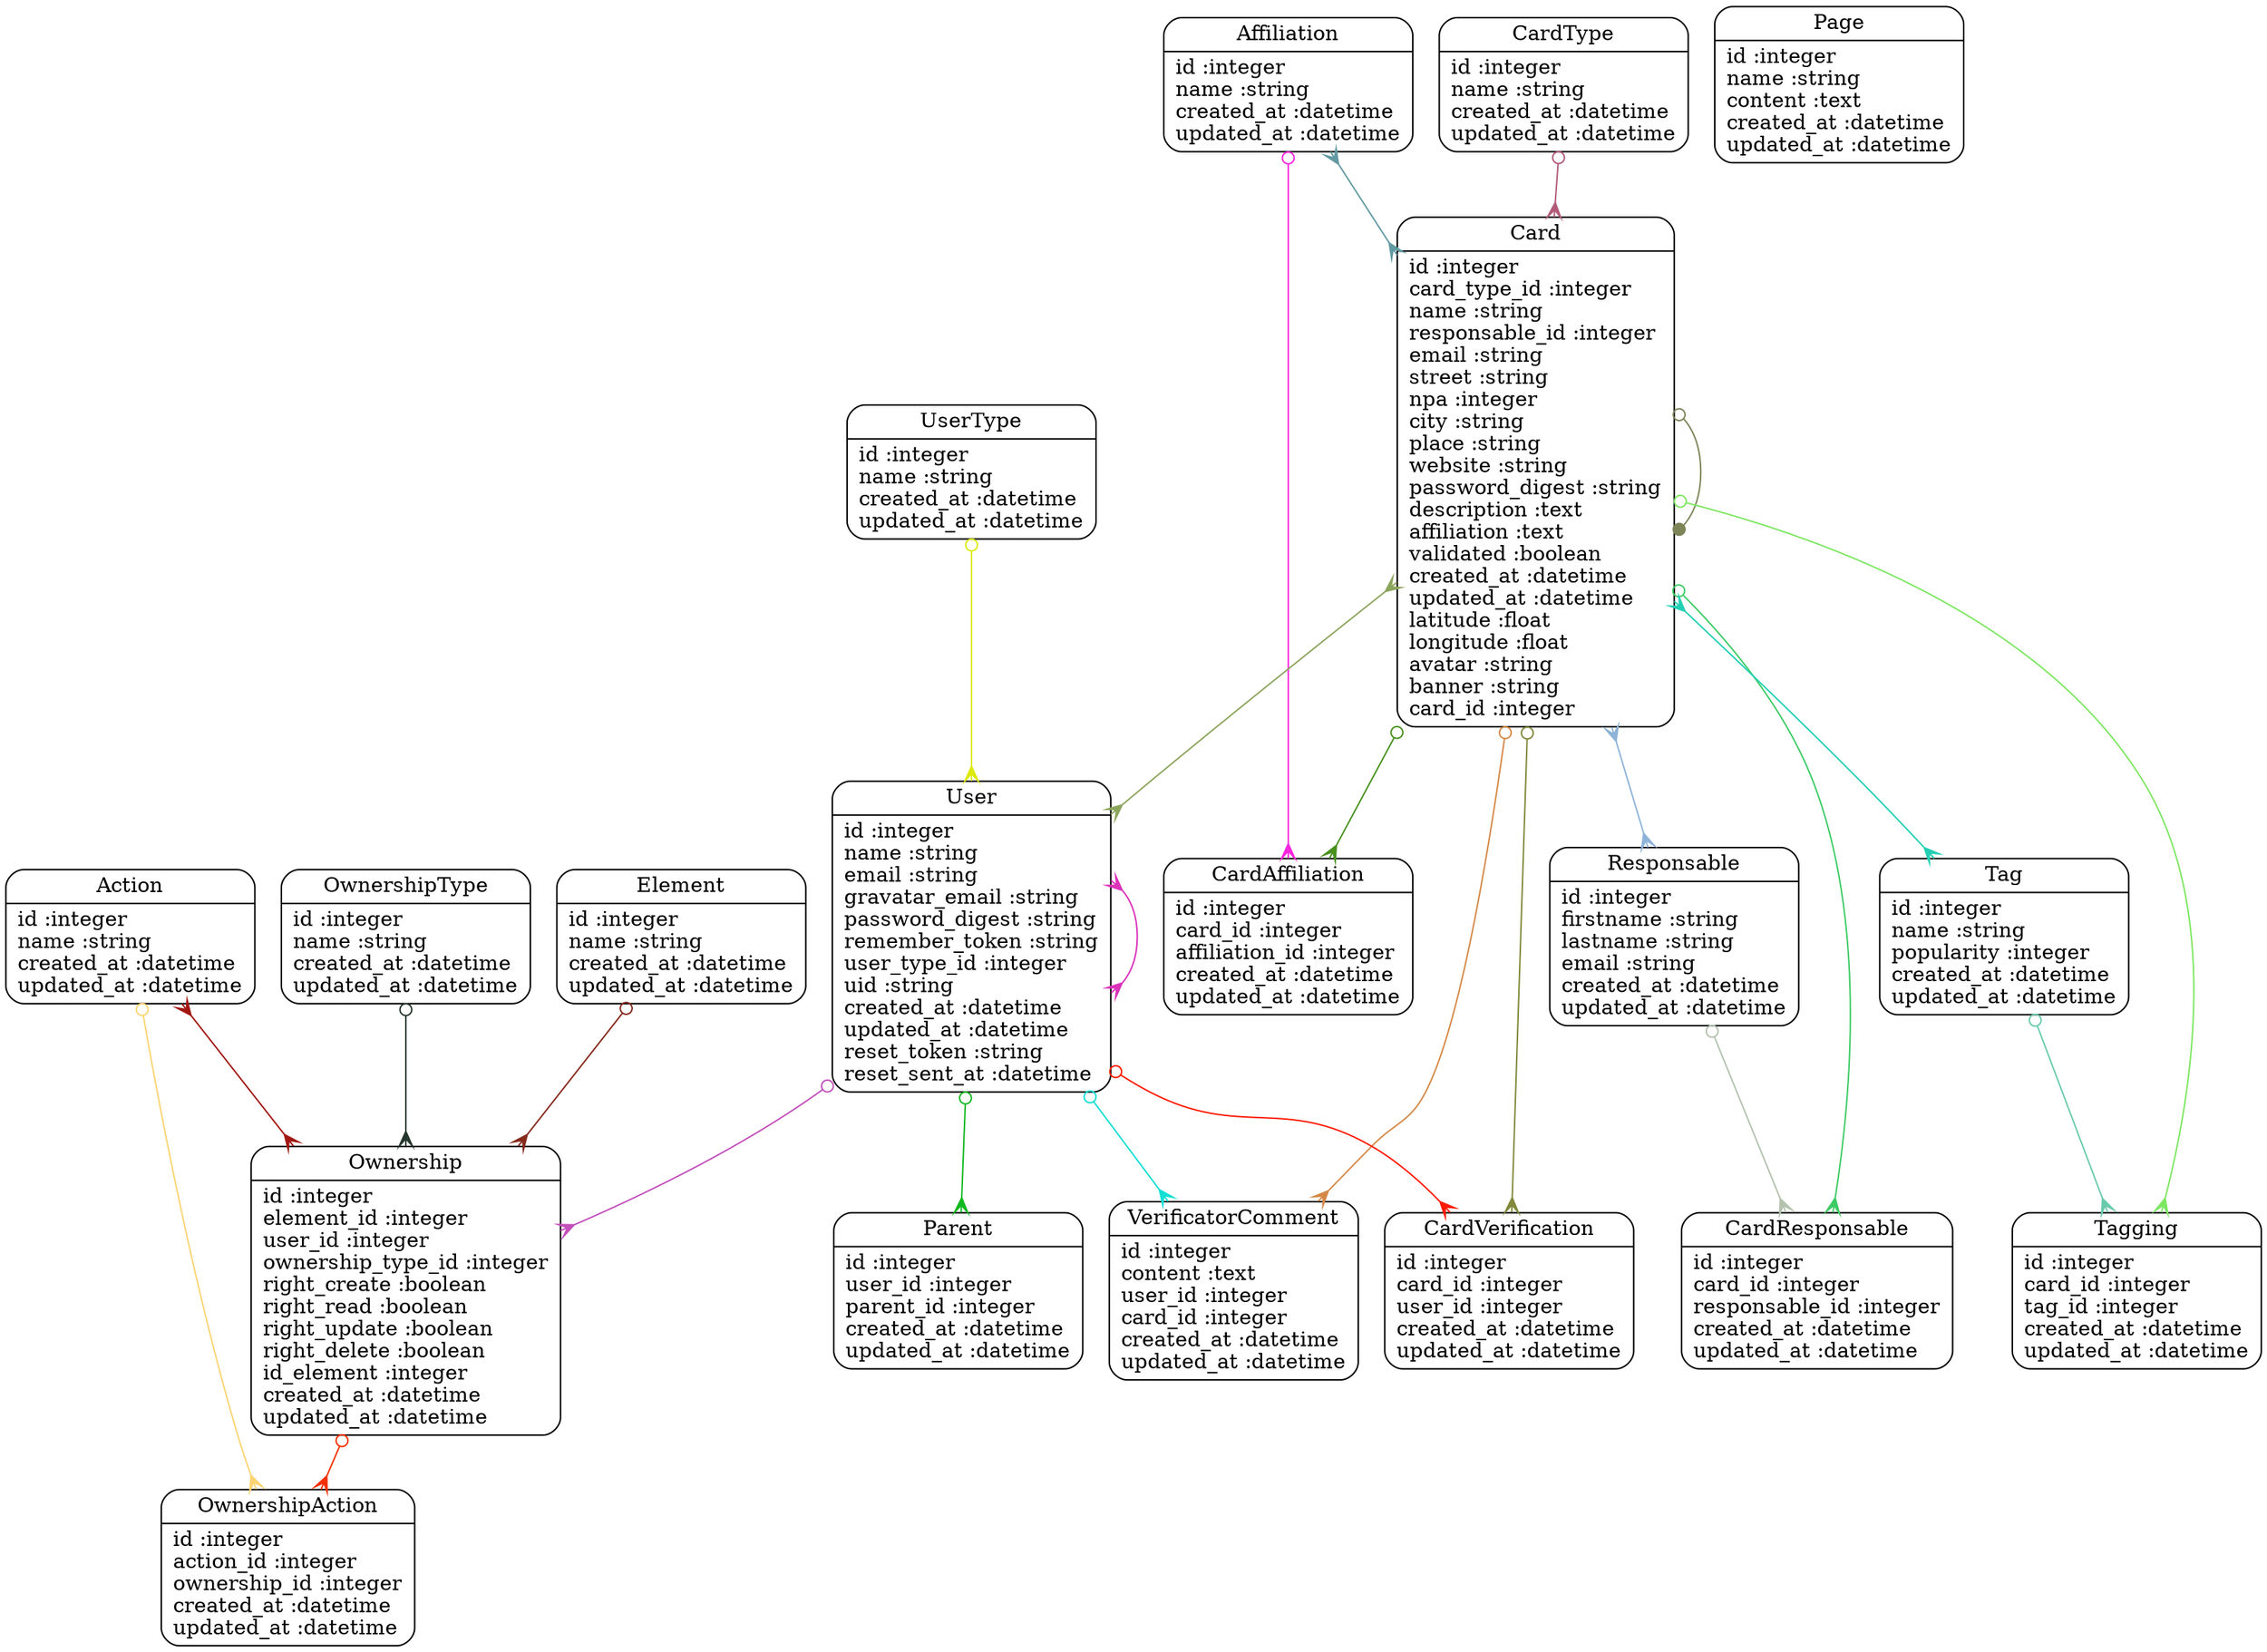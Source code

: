 digraph models_diagram {
	graph[overlap=false, splines=true]
	"Action" [shape=Mrecord, label="{Action|id :integer\lname :string\lcreated_at :datetime\lupdated_at :datetime\l}"]
	"Affiliation" [shape=Mrecord, label="{Affiliation|id :integer\lname :string\lcreated_at :datetime\lupdated_at :datetime\l}"]
	"Card" [shape=Mrecord, label="{Card|id :integer\lcard_type_id :integer\lname :string\lresponsable_id :integer\lemail :string\lstreet :string\lnpa :integer\lcity :string\lplace :string\lwebsite :string\lpassword_digest :string\ldescription :text\laffiliation :text\lvalidated :boolean\lcreated_at :datetime\lupdated_at :datetime\llatitude :float\llongitude :float\lavatar :string\lbanner :string\lcard_id :integer\l}"]
	"CardAffiliation" [shape=Mrecord, label="{CardAffiliation|id :integer\lcard_id :integer\laffiliation_id :integer\lcreated_at :datetime\lupdated_at :datetime\l}"]
	"CardResponsable" [shape=Mrecord, label="{CardResponsable|id :integer\lcard_id :integer\lresponsable_id :integer\lcreated_at :datetime\lupdated_at :datetime\l}"]
	"CardType" [shape=Mrecord, label="{CardType|id :integer\lname :string\lcreated_at :datetime\lupdated_at :datetime\l}"]
	"CardVerification" [shape=Mrecord, label="{CardVerification|id :integer\lcard_id :integer\luser_id :integer\lcreated_at :datetime\lupdated_at :datetime\l}"]
	"Element" [shape=Mrecord, label="{Element|id :integer\lname :string\lcreated_at :datetime\lupdated_at :datetime\l}"]
	"Ownership" [shape=Mrecord, label="{Ownership|id :integer\lelement_id :integer\luser_id :integer\lownership_type_id :integer\lright_create :boolean\lright_read :boolean\lright_update :boolean\lright_delete :boolean\lid_element :integer\lcreated_at :datetime\lupdated_at :datetime\l}"]
	"OwnershipAction" [shape=Mrecord, label="{OwnershipAction|id :integer\laction_id :integer\lownership_id :integer\lcreated_at :datetime\lupdated_at :datetime\l}"]
	"OwnershipType" [shape=Mrecord, label="{OwnershipType|id :integer\lname :string\lcreated_at :datetime\lupdated_at :datetime\l}"]
	"Page" [shape=Mrecord, label="{Page|id :integer\lname :string\lcontent :text\lcreated_at :datetime\lupdated_at :datetime\l}"]
	"Parent" [shape=Mrecord, label="{Parent|id :integer\luser_id :integer\lparent_id :integer\lcreated_at :datetime\lupdated_at :datetime\l}"]
	"Responsable" [shape=Mrecord, label="{Responsable|id :integer\lfirstname :string\llastname :string\lemail :string\lcreated_at :datetime\lupdated_at :datetime\l}"]
	"Tag" [shape=Mrecord, label="{Tag|id :integer\lname :string\lpopularity :integer\lcreated_at :datetime\lupdated_at :datetime\l}"]
	"Tagging" [shape=Mrecord, label="{Tagging|id :integer\lcard_id :integer\ltag_id :integer\lcreated_at :datetime\lupdated_at :datetime\l}"]
	"User" [shape=Mrecord, label="{User|id :integer\lname :string\lemail :string\lgravatar_email :string\lpassword_digest :string\lremember_token :string\luser_type_id :integer\luid :string\lcreated_at :datetime\lupdated_at :datetime\lreset_token :string\lreset_sent_at :datetime\l}"]
	"UserType" [shape=Mrecord, label="{UserType|id :integer\lname :string\lcreated_at :datetime\lupdated_at :datetime\l}"]
	"VerificatorComment" [shape=Mrecord, label="{VerificatorComment|id :integer\lcontent :text\luser_id :integer\lcard_id :integer\lcreated_at :datetime\lupdated_at :datetime\l}"]
	"Action" -> "OwnershipAction" [arrowtail=odot, arrowhead=crow, dir=both color="#FCD473"]
	"Action" -> "Ownership" [arrowtail=crow, arrowhead=crow, dir=both color="#A11813"]
	"Affiliation" -> "CardAffiliation" [arrowtail=odot, arrowhead=crow, dir=both color="#F826DE"]
	"Affiliation" -> "Card" [arrowtail=crow, arrowhead=crow, dir=both color="#629AA2"]
	"Card" -> "CardResponsable" [arrowtail=odot, arrowhead=crow, dir=both color="#3DCB65"]
	"Card" -> "Responsable" [arrowtail=crow, arrowhead=crow, dir=both color="#8EB3D8"]
	"Card" -> "CardVerification" [arrowtail=odot, arrowhead=crow, dir=both color="#81893A"]
	"Card" -> "User" [arrowtail=crow, arrowhead=crow, dir=both color="#8CA55D"]
	"Card" -> "CardAffiliation" [arrowtail=odot, arrowhead=crow, dir=both color="#48911E"]
	"Card" -> "Tagging" [arrowtail=odot, arrowhead=crow, dir=both color="#7DE762"]
	"Card" -> "Tag" [arrowtail=crow, arrowhead=crow, dir=both color="#23D0B4"]
	"Card" -> "VerificatorComment" [arrowtail=odot, arrowhead=crow, dir=both color="#D58947"]
	"Card" -> "Card" [arrowtail=odot, arrowhead=dot, dir=both color="#7D8457"]
	"CardType" -> "Card" [arrowtail=odot, arrowhead=crow, dir=both color="#B25C7A"]
	"Element" -> "Ownership" [arrowtail=odot, arrowhead=crow, dir=both color="#852A1D"]
	"Ownership" -> "OwnershipAction" [arrowtail=odot, arrowhead=crow, dir=both color="#F43203"]
	"OwnershipType" -> "Ownership" [arrowtail=odot, arrowhead=crow, dir=both color="#26372D"]
	"Responsable" -> "CardResponsable" [arrowtail=odot, arrowhead=crow, dir=both color="#B4C2AF"]
	"Tag" -> "Tagging" [arrowtail=odot, arrowhead=crow, dir=both color="#69CAAC"]
	"User" -> "CardVerification" [arrowtail=odot, arrowhead=crow, dir=both color="#FE1B05"]
	"User" -> "Ownership" [arrowtail=odot, arrowhead=crow, dir=both color="#C350BB"]
	"User" -> "Parent" [arrowtail=odot, arrowhead=crow, dir=both color="#11B81F"]
	"User" -> "User" [arrowtail=crow, arrowhead=crow, dir=both color="#DB32BA"]
	"User" -> "VerificatorComment" [arrowtail=odot, arrowhead=crow, dir=both color="#13DFD5"]
	"UserType" -> "User" [arrowtail=odot, arrowhead=crow, dir=both color="#DDEA0D"]
}
